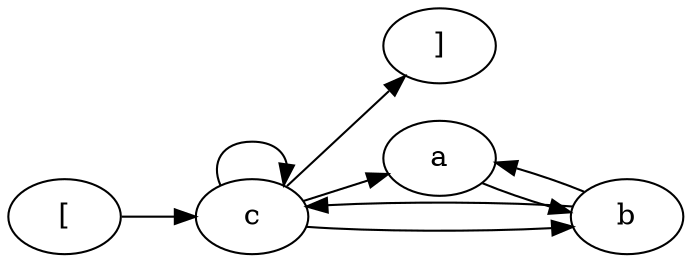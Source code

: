 digraph G {
rankdir = LR
label = "";
esg0_vertex0 -> esg0_vertex3;
esg0_vertex3 -> esg0_vertex4;
esg0_vertex3 -> esg0_vertex3;
esg0_vertex1 -> esg0_vertex2;
esg0_vertex2 -> esg0_vertex3;
esg0_vertex3 -> esg0_vertex1;
esg0_vertex2 -> esg0_vertex1;
esg0_vertex3 -> esg0_vertex2;
esg0_vertex0 [label = "["]
esg0_vertex3 [label = "c"]
esg0_vertex4 [label = "]"]
esg0_vertex1 [label = "a"]
esg0_vertex2 [label = "b"]
}
